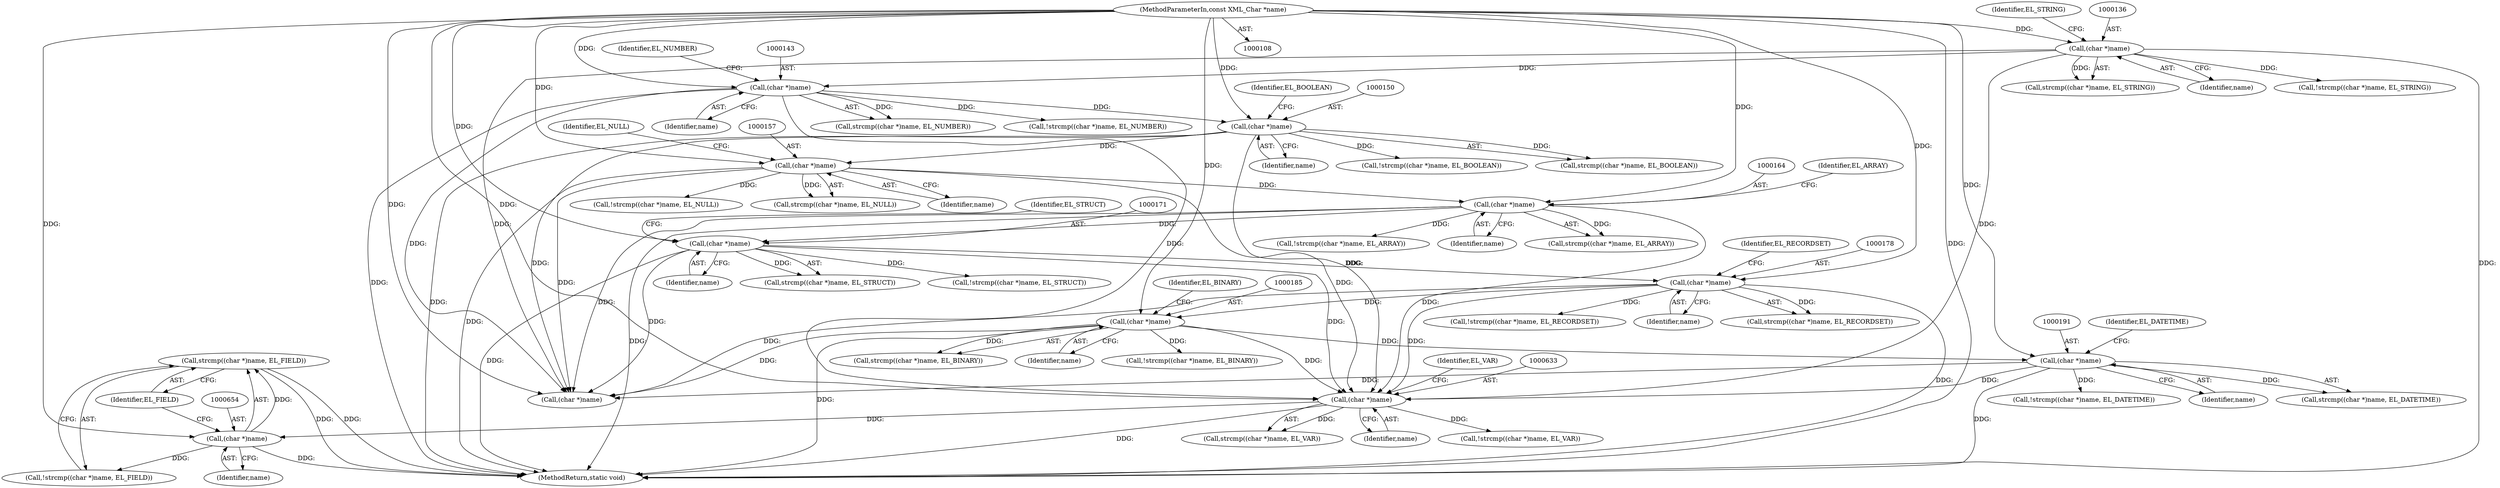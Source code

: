 digraph "0_php-src_8d2539fa0faf3f63e1d1e7635347c5b9e777d47b@API" {
"1000652" [label="(Call,strcmp((char *)name, EL_FIELD))"];
"1000653" [label="(Call,(char *)name)"];
"1000632" [label="(Call,(char *)name)"];
"1000184" [label="(Call,(char *)name)"];
"1000177" [label="(Call,(char *)name)"];
"1000170" [label="(Call,(char *)name)"];
"1000163" [label="(Call,(char *)name)"];
"1000156" [label="(Call,(char *)name)"];
"1000149" [label="(Call,(char *)name)"];
"1000142" [label="(Call,(char *)name)"];
"1000135" [label="(Call,(char *)name)"];
"1000110" [label="(MethodParameterIn,const XML_Char *name)"];
"1000190" [label="(Call,(char *)name)"];
"1000175" [label="(Call,!strcmp((char *)name, EL_RECORDSET))"];
"1000154" [label="(Call,!strcmp((char *)name, EL_NULL))"];
"1000180" [label="(Identifier,EL_RECORDSET)"];
"1000141" [label="(Call,strcmp((char *)name, EL_NUMBER))"];
"1000656" [label="(Identifier,EL_FIELD)"];
"1000162" [label="(Call,strcmp((char *)name, EL_ARRAY))"];
"1000142" [label="(Call,(char *)name)"];
"1000138" [label="(Identifier,EL_STRING)"];
"1000140" [label="(Call,!strcmp((char *)name, EL_NUMBER))"];
"1000183" [label="(Call,strcmp((char *)name, EL_BINARY))"];
"1000110" [label="(MethodParameterIn,const XML_Char *name)"];
"1000156" [label="(Call,(char *)name)"];
"1000168" [label="(Call,!strcmp((char *)name, EL_STRUCT))"];
"1000634" [label="(Identifier,name)"];
"1000163" [label="(Call,(char *)name)"];
"1000173" [label="(Identifier,EL_STRUCT)"];
"1000186" [label="(Identifier,name)"];
"1000155" [label="(Call,strcmp((char *)name, EL_NULL))"];
"1000170" [label="(Call,(char *)name)"];
"1000161" [label="(Call,!strcmp((char *)name, EL_ARRAY))"];
"1000135" [label="(Call,(char *)name)"];
"1000176" [label="(Call,strcmp((char *)name, EL_RECORDSET))"];
"1000177" [label="(Call,(char *)name)"];
"1000630" [label="(Call,!strcmp((char *)name, EL_VAR))"];
"1000151" [label="(Identifier,name)"];
"1000192" [label="(Identifier,name)"];
"1000671" [label="(MethodReturn,static void)"];
"1000233" [label="(Call,(char *)name)"];
"1000147" [label="(Call,!strcmp((char *)name, EL_BOOLEAN))"];
"1000169" [label="(Call,strcmp((char *)name, EL_STRUCT))"];
"1000632" [label="(Call,(char *)name)"];
"1000655" [label="(Identifier,name)"];
"1000165" [label="(Identifier,name)"];
"1000133" [label="(Call,!strcmp((char *)name, EL_STRING))"];
"1000652" [label="(Call,strcmp((char *)name, EL_FIELD))"];
"1000651" [label="(Call,!strcmp((char *)name, EL_FIELD))"];
"1000134" [label="(Call,strcmp((char *)name, EL_STRING))"];
"1000149" [label="(Call,(char *)name)"];
"1000145" [label="(Identifier,EL_NUMBER)"];
"1000184" [label="(Call,(char *)name)"];
"1000193" [label="(Identifier,EL_DATETIME)"];
"1000187" [label="(Identifier,EL_BINARY)"];
"1000152" [label="(Identifier,EL_BOOLEAN)"];
"1000189" [label="(Call,strcmp((char *)name, EL_DATETIME))"];
"1000158" [label="(Identifier,name)"];
"1000137" [label="(Identifier,name)"];
"1000653" [label="(Call,(char *)name)"];
"1000148" [label="(Call,strcmp((char *)name, EL_BOOLEAN))"];
"1000188" [label="(Call,!strcmp((char *)name, EL_DATETIME))"];
"1000166" [label="(Identifier,EL_ARRAY)"];
"1000159" [label="(Identifier,EL_NULL)"];
"1000631" [label="(Call,strcmp((char *)name, EL_VAR))"];
"1000182" [label="(Call,!strcmp((char *)name, EL_BINARY))"];
"1000179" [label="(Identifier,name)"];
"1000190" [label="(Call,(char *)name)"];
"1000635" [label="(Identifier,EL_VAR)"];
"1000172" [label="(Identifier,name)"];
"1000144" [label="(Identifier,name)"];
"1000652" -> "1000651"  [label="AST: "];
"1000652" -> "1000656"  [label="CFG: "];
"1000653" -> "1000652"  [label="AST: "];
"1000656" -> "1000652"  [label="AST: "];
"1000651" -> "1000652"  [label="CFG: "];
"1000652" -> "1000671"  [label="DDG: "];
"1000652" -> "1000671"  [label="DDG: "];
"1000653" -> "1000652"  [label="DDG: "];
"1000653" -> "1000655"  [label="CFG: "];
"1000654" -> "1000653"  [label="AST: "];
"1000655" -> "1000653"  [label="AST: "];
"1000656" -> "1000653"  [label="CFG: "];
"1000653" -> "1000671"  [label="DDG: "];
"1000653" -> "1000651"  [label="DDG: "];
"1000632" -> "1000653"  [label="DDG: "];
"1000110" -> "1000653"  [label="DDG: "];
"1000632" -> "1000631"  [label="AST: "];
"1000632" -> "1000634"  [label="CFG: "];
"1000633" -> "1000632"  [label="AST: "];
"1000634" -> "1000632"  [label="AST: "];
"1000635" -> "1000632"  [label="CFG: "];
"1000632" -> "1000671"  [label="DDG: "];
"1000632" -> "1000630"  [label="DDG: "];
"1000632" -> "1000631"  [label="DDG: "];
"1000184" -> "1000632"  [label="DDG: "];
"1000170" -> "1000632"  [label="DDG: "];
"1000149" -> "1000632"  [label="DDG: "];
"1000177" -> "1000632"  [label="DDG: "];
"1000190" -> "1000632"  [label="DDG: "];
"1000135" -> "1000632"  [label="DDG: "];
"1000163" -> "1000632"  [label="DDG: "];
"1000156" -> "1000632"  [label="DDG: "];
"1000142" -> "1000632"  [label="DDG: "];
"1000110" -> "1000632"  [label="DDG: "];
"1000184" -> "1000183"  [label="AST: "];
"1000184" -> "1000186"  [label="CFG: "];
"1000185" -> "1000184"  [label="AST: "];
"1000186" -> "1000184"  [label="AST: "];
"1000187" -> "1000184"  [label="CFG: "];
"1000184" -> "1000671"  [label="DDG: "];
"1000184" -> "1000182"  [label="DDG: "];
"1000184" -> "1000183"  [label="DDG: "];
"1000177" -> "1000184"  [label="DDG: "];
"1000110" -> "1000184"  [label="DDG: "];
"1000184" -> "1000190"  [label="DDG: "];
"1000184" -> "1000233"  [label="DDG: "];
"1000177" -> "1000176"  [label="AST: "];
"1000177" -> "1000179"  [label="CFG: "];
"1000178" -> "1000177"  [label="AST: "];
"1000179" -> "1000177"  [label="AST: "];
"1000180" -> "1000177"  [label="CFG: "];
"1000177" -> "1000671"  [label="DDG: "];
"1000177" -> "1000175"  [label="DDG: "];
"1000177" -> "1000176"  [label="DDG: "];
"1000170" -> "1000177"  [label="DDG: "];
"1000110" -> "1000177"  [label="DDG: "];
"1000177" -> "1000233"  [label="DDG: "];
"1000170" -> "1000169"  [label="AST: "];
"1000170" -> "1000172"  [label="CFG: "];
"1000171" -> "1000170"  [label="AST: "];
"1000172" -> "1000170"  [label="AST: "];
"1000173" -> "1000170"  [label="CFG: "];
"1000170" -> "1000671"  [label="DDG: "];
"1000170" -> "1000168"  [label="DDG: "];
"1000170" -> "1000169"  [label="DDG: "];
"1000163" -> "1000170"  [label="DDG: "];
"1000110" -> "1000170"  [label="DDG: "];
"1000170" -> "1000233"  [label="DDG: "];
"1000163" -> "1000162"  [label="AST: "];
"1000163" -> "1000165"  [label="CFG: "];
"1000164" -> "1000163"  [label="AST: "];
"1000165" -> "1000163"  [label="AST: "];
"1000166" -> "1000163"  [label="CFG: "];
"1000163" -> "1000671"  [label="DDG: "];
"1000163" -> "1000161"  [label="DDG: "];
"1000163" -> "1000162"  [label="DDG: "];
"1000156" -> "1000163"  [label="DDG: "];
"1000110" -> "1000163"  [label="DDG: "];
"1000163" -> "1000233"  [label="DDG: "];
"1000156" -> "1000155"  [label="AST: "];
"1000156" -> "1000158"  [label="CFG: "];
"1000157" -> "1000156"  [label="AST: "];
"1000158" -> "1000156"  [label="AST: "];
"1000159" -> "1000156"  [label="CFG: "];
"1000156" -> "1000671"  [label="DDG: "];
"1000156" -> "1000154"  [label="DDG: "];
"1000156" -> "1000155"  [label="DDG: "];
"1000149" -> "1000156"  [label="DDG: "];
"1000110" -> "1000156"  [label="DDG: "];
"1000156" -> "1000233"  [label="DDG: "];
"1000149" -> "1000148"  [label="AST: "];
"1000149" -> "1000151"  [label="CFG: "];
"1000150" -> "1000149"  [label="AST: "];
"1000151" -> "1000149"  [label="AST: "];
"1000152" -> "1000149"  [label="CFG: "];
"1000149" -> "1000671"  [label="DDG: "];
"1000149" -> "1000147"  [label="DDG: "];
"1000149" -> "1000148"  [label="DDG: "];
"1000142" -> "1000149"  [label="DDG: "];
"1000110" -> "1000149"  [label="DDG: "];
"1000149" -> "1000233"  [label="DDG: "];
"1000142" -> "1000141"  [label="AST: "];
"1000142" -> "1000144"  [label="CFG: "];
"1000143" -> "1000142"  [label="AST: "];
"1000144" -> "1000142"  [label="AST: "];
"1000145" -> "1000142"  [label="CFG: "];
"1000142" -> "1000671"  [label="DDG: "];
"1000142" -> "1000140"  [label="DDG: "];
"1000142" -> "1000141"  [label="DDG: "];
"1000135" -> "1000142"  [label="DDG: "];
"1000110" -> "1000142"  [label="DDG: "];
"1000142" -> "1000233"  [label="DDG: "];
"1000135" -> "1000134"  [label="AST: "];
"1000135" -> "1000137"  [label="CFG: "];
"1000136" -> "1000135"  [label="AST: "];
"1000137" -> "1000135"  [label="AST: "];
"1000138" -> "1000135"  [label="CFG: "];
"1000135" -> "1000671"  [label="DDG: "];
"1000135" -> "1000133"  [label="DDG: "];
"1000135" -> "1000134"  [label="DDG: "];
"1000110" -> "1000135"  [label="DDG: "];
"1000135" -> "1000233"  [label="DDG: "];
"1000110" -> "1000108"  [label="AST: "];
"1000110" -> "1000671"  [label="DDG: "];
"1000110" -> "1000190"  [label="DDG: "];
"1000110" -> "1000233"  [label="DDG: "];
"1000190" -> "1000189"  [label="AST: "];
"1000190" -> "1000192"  [label="CFG: "];
"1000191" -> "1000190"  [label="AST: "];
"1000192" -> "1000190"  [label="AST: "];
"1000193" -> "1000190"  [label="CFG: "];
"1000190" -> "1000671"  [label="DDG: "];
"1000190" -> "1000188"  [label="DDG: "];
"1000190" -> "1000189"  [label="DDG: "];
"1000190" -> "1000233"  [label="DDG: "];
}
